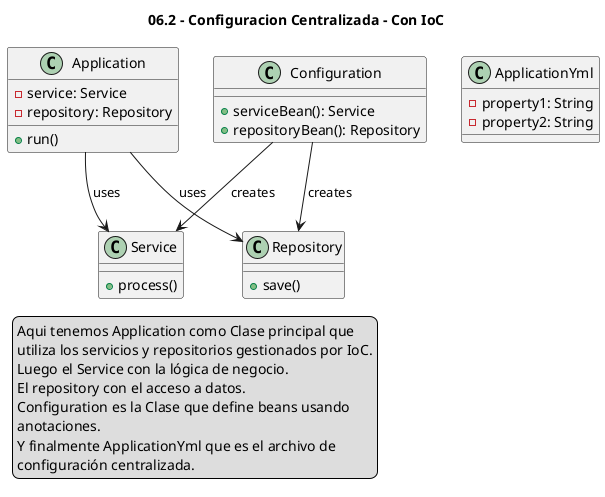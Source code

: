 @startuml

title 06.2 - Configuracion Centralizada - Con IoC

legend left
Aqui tenemos Application como Clase principal que
utiliza los servicios y repositorios gestionados por IoC.
Luego el Service con la lógica de negocio.
El repository con el acceso a datos.
Configuration es la Clase que define beans usando
anotaciones.
Y finalmente ApplicationYml que es el archivo de
configuración centralizada.
end legend

class Application {
    - service: Service
    - repository: Repository
    + run()
}

class Service {
    + process()
}

class Repository {
    + save()
}

class Configuration {
    + serviceBean(): Service
    + repositoryBean(): Repository
}

class ApplicationYml {
    - property1: String
    - property2: String
}

Application --> Service : uses
Application --> Repository : uses
Configuration --> Service : creates
Configuration --> Repository : creates
@enduml

Application: Clase principal que utiliza los servicios y repositorios gestionados por IoC.
Service: Lógica de negocio.
Repository: Acceso a datos.
Configuration: Clase que define beans usando anotaciones.
ApplicationYml: Archivo de configuración centraliza
